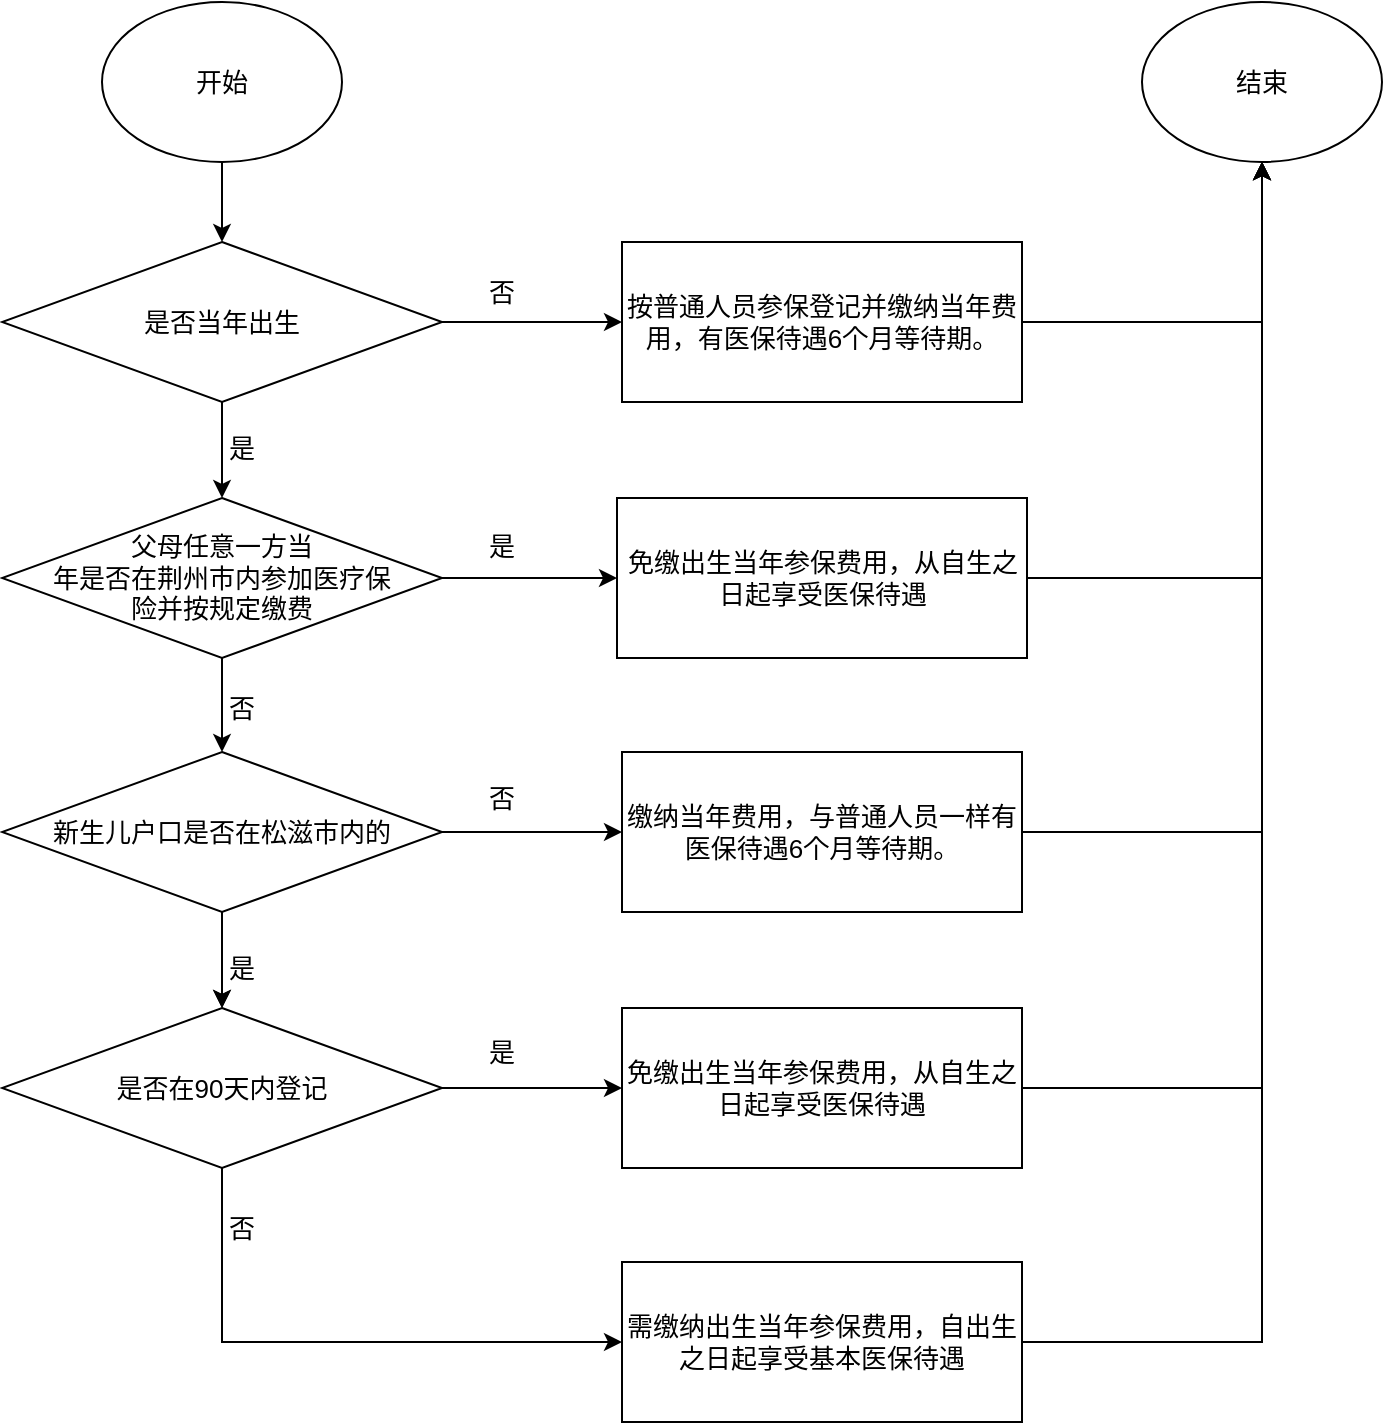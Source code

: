 <mxfile version="22.0.8" type="github">
  <diagram name="第 1 页" id="K2pr2-kOqKdabMJay9ct">
    <mxGraphModel dx="1393" dy="730" grid="1" gridSize="10" guides="1" tooltips="1" connect="1" arrows="1" fold="1" page="1" pageScale="1" pageWidth="1169" pageHeight="827" math="0" shadow="0">
      <root>
        <mxCell id="0" />
        <mxCell id="1" parent="0" />
        <mxCell id="4YErS2Mw58uNXcrevlrH-7" style="edgeStyle=orthogonalEdgeStyle;rounded=0;orthogonalLoop=1;jettySize=auto;html=1;exitX=0.5;exitY=1;exitDx=0;exitDy=0;entryX=0.5;entryY=0;entryDx=0;entryDy=0;fontSize=13;" parent="1" source="4YErS2Mw58uNXcrevlrH-1" target="4YErS2Mw58uNXcrevlrH-2" edge="1">
          <mxGeometry relative="1" as="geometry" />
        </mxCell>
        <mxCell id="4YErS2Mw58uNXcrevlrH-1" value="开始" style="ellipse;whiteSpace=wrap;html=1;fontSize=13;" parent="1" vertex="1">
          <mxGeometry x="290" y="59" width="120" height="80" as="geometry" />
        </mxCell>
        <mxCell id="4YErS2Mw58uNXcrevlrH-6" style="edgeStyle=orthogonalEdgeStyle;rounded=0;orthogonalLoop=1;jettySize=auto;html=1;exitX=0.5;exitY=1;exitDx=0;exitDy=0;entryX=0.5;entryY=0;entryDx=0;entryDy=0;fontSize=13;" parent="1" source="4YErS2Mw58uNXcrevlrH-2" target="4YErS2Mw58uNXcrevlrH-4" edge="1">
          <mxGeometry relative="1" as="geometry" />
        </mxCell>
        <mxCell id="4YErS2Mw58uNXcrevlrH-19" style="edgeStyle=orthogonalEdgeStyle;rounded=0;orthogonalLoop=1;jettySize=auto;html=1;exitX=1;exitY=0.5;exitDx=0;exitDy=0;entryX=0;entryY=0.5;entryDx=0;entryDy=0;fontSize=13;" parent="1" source="4YErS2Mw58uNXcrevlrH-2" target="4YErS2Mw58uNXcrevlrH-18" edge="1">
          <mxGeometry relative="1" as="geometry" />
        </mxCell>
        <mxCell id="4YErS2Mw58uNXcrevlrH-2" value="是否当年出生" style="rhombus;whiteSpace=wrap;html=1;fontSize=13;" parent="1" vertex="1">
          <mxGeometry x="240" y="179" width="220" height="80" as="geometry" />
        </mxCell>
        <mxCell id="4YErS2Mw58uNXcrevlrH-12" style="edgeStyle=orthogonalEdgeStyle;rounded=0;orthogonalLoop=1;jettySize=auto;html=1;entryX=0.5;entryY=0;entryDx=0;entryDy=0;fontSize=13;" parent="1" source="4YErS2Mw58uNXcrevlrH-4" target="4YErS2Mw58uNXcrevlrH-5" edge="1">
          <mxGeometry relative="1" as="geometry" />
        </mxCell>
        <mxCell id="onWPsYcdJm6DuPUi20bE-3" style="edgeStyle=orthogonalEdgeStyle;rounded=0;orthogonalLoop=1;jettySize=auto;html=1;exitX=1;exitY=0.5;exitDx=0;exitDy=0;entryX=0;entryY=0.5;entryDx=0;entryDy=0;fontSize=13;" parent="1" source="4YErS2Mw58uNXcrevlrH-4" target="4YErS2Mw58uNXcrevlrH-15" edge="1">
          <mxGeometry relative="1" as="geometry" />
        </mxCell>
        <mxCell id="4YErS2Mw58uNXcrevlrH-4" value="&lt;div style=&quot;font-size: 13px;&quot;&gt;父母任意一方当&lt;/div&gt;&lt;div style=&quot;font-size: 13px;&quot;&gt;年&lt;span style=&quot;background-color: initial;&quot;&gt;是否在荆州市内参加医疗保&lt;/span&gt;&lt;/div&gt;&lt;div style=&quot;font-size: 13px;&quot;&gt;&lt;span style=&quot;background-color: initial;&quot;&gt;险&lt;/span&gt;&lt;span style=&quot;background-color: initial;&quot;&gt;并&lt;/span&gt;&lt;span style=&quot;background-color: initial;&quot;&gt;按规定缴费&lt;/span&gt;&lt;/div&gt;" style="rhombus;whiteSpace=wrap;html=1;fontSize=13;" parent="1" vertex="1">
          <mxGeometry x="240" y="307" width="220" height="80" as="geometry" />
        </mxCell>
        <mxCell id="4YErS2Mw58uNXcrevlrH-13" style="edgeStyle=orthogonalEdgeStyle;rounded=0;orthogonalLoop=1;jettySize=auto;html=1;exitX=0.5;exitY=1;exitDx=0;exitDy=0;entryX=0.5;entryY=0;entryDx=0;entryDy=0;fontSize=13;" parent="1" source="4YErS2Mw58uNXcrevlrH-5" target="4YErS2Mw58uNXcrevlrH-10" edge="1">
          <mxGeometry relative="1" as="geometry" />
        </mxCell>
        <mxCell id="4YErS2Mw58uNXcrevlrH-24" style="edgeStyle=orthogonalEdgeStyle;rounded=0;orthogonalLoop=1;jettySize=auto;html=1;exitX=1;exitY=0.5;exitDx=0;exitDy=0;entryX=0;entryY=0.5;entryDx=0;entryDy=0;fontSize=13;" parent="1" source="4YErS2Mw58uNXcrevlrH-5" target="4YErS2Mw58uNXcrevlrH-23" edge="1">
          <mxGeometry relative="1" as="geometry" />
        </mxCell>
        <mxCell id="4YErS2Mw58uNXcrevlrH-17" style="edgeStyle=orthogonalEdgeStyle;rounded=0;orthogonalLoop=1;jettySize=auto;html=1;exitX=0.5;exitY=1;exitDx=0;exitDy=0;entryX=0;entryY=0.5;entryDx=0;entryDy=0;fontSize=13;" parent="1" source="4YErS2Mw58uNXcrevlrH-10" target="4YErS2Mw58uNXcrevlrH-14" edge="1">
          <mxGeometry relative="1" as="geometry" />
        </mxCell>
        <mxCell id="onWPsYcdJm6DuPUi20bE-11" style="edgeStyle=orthogonalEdgeStyle;rounded=0;orthogonalLoop=1;jettySize=auto;html=1;exitX=1;exitY=0.5;exitDx=0;exitDy=0;entryX=0;entryY=0.5;entryDx=0;entryDy=0;fontSize=13;" parent="1" source="4YErS2Mw58uNXcrevlrH-10" target="onWPsYcdJm6DuPUi20bE-5" edge="1">
          <mxGeometry relative="1" as="geometry" />
        </mxCell>
        <mxCell id="4YErS2Mw58uNXcrevlrH-10" value="是否在90天内登记" style="rhombus;whiteSpace=wrap;html=1;fontSize=13;" parent="1" vertex="1">
          <mxGeometry x="240" y="562" width="220" height="80" as="geometry" />
        </mxCell>
        <mxCell id="onWPsYcdJm6DuPUi20bE-6" style="edgeStyle=orthogonalEdgeStyle;rounded=0;orthogonalLoop=1;jettySize=auto;html=1;exitX=1;exitY=0.5;exitDx=0;exitDy=0;entryX=0.5;entryY=1;entryDx=0;entryDy=0;fontSize=13;" parent="1" source="4YErS2Mw58uNXcrevlrH-14" target="4YErS2Mw58uNXcrevlrH-25" edge="1">
          <mxGeometry relative="1" as="geometry" />
        </mxCell>
        <mxCell id="4YErS2Mw58uNXcrevlrH-14" value="需缴纳出生当年参保费用，自出生之日起享受基本医保待遇" style="rounded=0;whiteSpace=wrap;html=1;fontSize=13;" parent="1" vertex="1">
          <mxGeometry x="550" y="689" width="200" height="80" as="geometry" />
        </mxCell>
        <mxCell id="4YErS2Mw58uNXcrevlrH-26" style="edgeStyle=orthogonalEdgeStyle;rounded=0;orthogonalLoop=1;jettySize=auto;html=1;exitX=0.5;exitY=1;exitDx=0;exitDy=0;entryX=0.5;entryY=0;entryDx=0;entryDy=0;fontSize=13;" parent="1" source="4YErS2Mw58uNXcrevlrH-5" target="4YErS2Mw58uNXcrevlrH-10" edge="1">
          <mxGeometry relative="1" as="geometry" />
        </mxCell>
        <mxCell id="onWPsYcdJm6DuPUi20bE-8" style="edgeStyle=orthogonalEdgeStyle;rounded=0;orthogonalLoop=1;jettySize=auto;html=1;exitX=1;exitY=0.5;exitDx=0;exitDy=0;entryX=0.5;entryY=1;entryDx=0;entryDy=0;fontSize=13;" parent="1" source="4YErS2Mw58uNXcrevlrH-15" target="4YErS2Mw58uNXcrevlrH-25" edge="1">
          <mxGeometry relative="1" as="geometry" />
        </mxCell>
        <mxCell id="4YErS2Mw58uNXcrevlrH-15" value="免缴出生当年参保费用，从自生之日起享受医保待遇" style="rounded=0;whiteSpace=wrap;html=1;fontSize=13;" parent="1" vertex="1">
          <mxGeometry x="547.5" y="307" width="205" height="80" as="geometry" />
        </mxCell>
        <mxCell id="onWPsYcdJm6DuPUi20bE-7" style="edgeStyle=orthogonalEdgeStyle;rounded=0;orthogonalLoop=1;jettySize=auto;html=1;exitX=1;exitY=0.5;exitDx=0;exitDy=0;entryX=0.5;entryY=1;entryDx=0;entryDy=0;fontSize=13;" parent="1" source="4YErS2Mw58uNXcrevlrH-18" target="4YErS2Mw58uNXcrevlrH-25" edge="1">
          <mxGeometry relative="1" as="geometry" />
        </mxCell>
        <mxCell id="4YErS2Mw58uNXcrevlrH-18" value="按普通人员参保登记并缴纳当年费用，有医保待遇6个月等待期。" style="rounded=0;whiteSpace=wrap;html=1;fontSize=13;" parent="1" vertex="1">
          <mxGeometry x="550" y="179" width="200" height="80" as="geometry" />
        </mxCell>
        <mxCell id="onWPsYcdJm6DuPUi20bE-9" style="edgeStyle=orthogonalEdgeStyle;rounded=0;orthogonalLoop=1;jettySize=auto;html=1;exitX=1;exitY=0.5;exitDx=0;exitDy=0;entryX=0.5;entryY=1;entryDx=0;entryDy=0;fontSize=13;" parent="1" source="4YErS2Mw58uNXcrevlrH-23" target="4YErS2Mw58uNXcrevlrH-25" edge="1">
          <mxGeometry relative="1" as="geometry" />
        </mxCell>
        <mxCell id="4YErS2Mw58uNXcrevlrH-23" value="缴纳当年费用，与普通人员一样有医保待遇6个月等待期。" style="rounded=0;whiteSpace=wrap;html=1;fontSize=13;" parent="1" vertex="1">
          <mxGeometry x="550" y="434" width="200" height="80" as="geometry" />
        </mxCell>
        <mxCell id="4YErS2Mw58uNXcrevlrH-25" value="结束" style="ellipse;whiteSpace=wrap;html=1;fontSize=13;" parent="1" vertex="1">
          <mxGeometry x="810" y="59" width="120" height="80" as="geometry" />
        </mxCell>
        <mxCell id="4YErS2Mw58uNXcrevlrH-31" value="否" style="text;html=1;strokeColor=none;fillColor=none;align=center;verticalAlign=middle;whiteSpace=wrap;rounded=0;fontSize=13;" parent="1" vertex="1">
          <mxGeometry x="460" y="442" width="60" height="30" as="geometry" />
        </mxCell>
        <mxCell id="4YErS2Mw58uNXcrevlrH-32" value="否" style="text;html=1;strokeColor=none;fillColor=none;align=center;verticalAlign=middle;whiteSpace=wrap;rounded=0;fontSize=13;" parent="1" vertex="1">
          <mxGeometry x="460" y="189" width="60" height="30" as="geometry" />
        </mxCell>
        <mxCell id="4YErS2Mw58uNXcrevlrH-33" value="否" style="text;html=1;strokeColor=none;fillColor=none;align=center;verticalAlign=middle;whiteSpace=wrap;rounded=0;fontSize=13;" parent="1" vertex="1">
          <mxGeometry x="330" y="397" width="60" height="30" as="geometry" />
        </mxCell>
        <mxCell id="4YErS2Mw58uNXcrevlrH-35" value="否" style="text;html=1;strokeColor=none;fillColor=none;align=center;verticalAlign=middle;whiteSpace=wrap;rounded=0;fontSize=13;" parent="1" vertex="1">
          <mxGeometry x="330" y="657" width="60" height="30" as="geometry" />
        </mxCell>
        <mxCell id="4YErS2Mw58uNXcrevlrH-38" value="是" style="text;html=1;strokeColor=none;fillColor=none;align=center;verticalAlign=middle;whiteSpace=wrap;rounded=0;fontSize=13;" parent="1" vertex="1">
          <mxGeometry x="330" y="527" width="60" height="30" as="geometry" />
        </mxCell>
        <mxCell id="4YErS2Mw58uNXcrevlrH-39" value="是" style="text;html=1;strokeColor=none;fillColor=none;align=center;verticalAlign=middle;whiteSpace=wrap;rounded=0;fontSize=13;" parent="1" vertex="1">
          <mxGeometry x="460" y="569" width="60" height="30" as="geometry" />
        </mxCell>
        <mxCell id="4YErS2Mw58uNXcrevlrH-40" value="是" style="text;html=1;strokeColor=none;fillColor=none;align=center;verticalAlign=middle;whiteSpace=wrap;rounded=0;fontSize=13;" parent="1" vertex="1">
          <mxGeometry x="330" y="267" width="60" height="30" as="geometry" />
        </mxCell>
        <mxCell id="4YErS2Mw58uNXcrevlrH-5" value="新生儿户口是否在松滋市内的" style="rhombus;whiteSpace=wrap;html=1;fontSize=13;" parent="1" vertex="1">
          <mxGeometry x="240" y="434" width="220" height="80" as="geometry" />
        </mxCell>
        <mxCell id="onWPsYcdJm6DuPUi20bE-4" value="是" style="text;html=1;strokeColor=none;fillColor=none;align=center;verticalAlign=middle;whiteSpace=wrap;rounded=0;fontSize=13;" parent="1" vertex="1">
          <mxGeometry x="460" y="316" width="60" height="30" as="geometry" />
        </mxCell>
        <mxCell id="onWPsYcdJm6DuPUi20bE-10" style="edgeStyle=orthogonalEdgeStyle;rounded=0;orthogonalLoop=1;jettySize=auto;html=1;exitX=1;exitY=0.5;exitDx=0;exitDy=0;fontSize=13;" parent="1" source="onWPsYcdJm6DuPUi20bE-5" target="4YErS2Mw58uNXcrevlrH-25" edge="1">
          <mxGeometry relative="1" as="geometry" />
        </mxCell>
        <mxCell id="onWPsYcdJm6DuPUi20bE-5" value="免缴出生当年参保费用，从自生之日起享受医保待遇" style="rounded=0;whiteSpace=wrap;html=1;fontSize=13;" parent="1" vertex="1">
          <mxGeometry x="550" y="562" width="200" height="80" as="geometry" />
        </mxCell>
      </root>
    </mxGraphModel>
  </diagram>
</mxfile>
